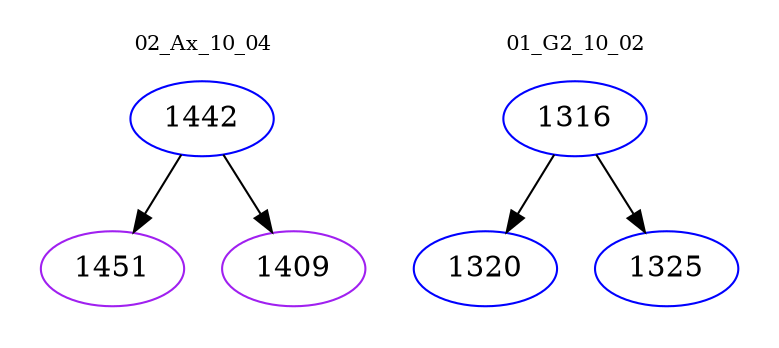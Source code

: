 digraph{
subgraph cluster_0 {
color = white
label = "02_Ax_10_04";
fontsize=10;
T0_1442 [label="1442", color="blue"]
T0_1442 -> T0_1451 [color="black"]
T0_1451 [label="1451", color="purple"]
T0_1442 -> T0_1409 [color="black"]
T0_1409 [label="1409", color="purple"]
}
subgraph cluster_1 {
color = white
label = "01_G2_10_02";
fontsize=10;
T1_1316 [label="1316", color="blue"]
T1_1316 -> T1_1320 [color="black"]
T1_1320 [label="1320", color="blue"]
T1_1316 -> T1_1325 [color="black"]
T1_1325 [label="1325", color="blue"]
}
}
